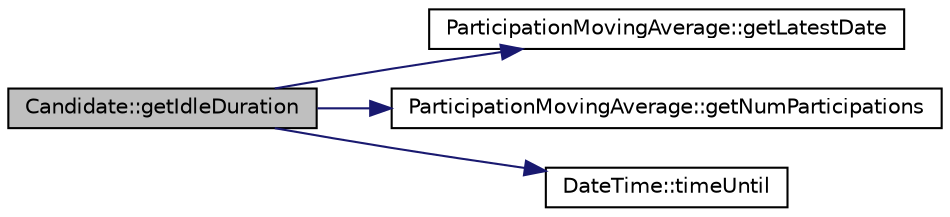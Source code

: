 digraph G
{
  edge [fontname="Helvetica",fontsize="10",labelfontname="Helvetica",labelfontsize="10"];
  node [fontname="Helvetica",fontsize="10",shape=record];
  rankdir=LR;
  Node1 [label="Candidate::getIdleDuration",height=0.2,width=0.4,color="black", fillcolor="grey75", style="filled" fontcolor="black"];
  Node1 -> Node2 [color="midnightblue",fontsize="10",style="solid",fontname="Helvetica"];
  Node2 [label="ParticipationMovingAverage::getLatestDate",height=0.2,width=0.4,color="black", fillcolor="white", style="filled",URL="$class_participation_moving_average.html#aaf72df3295cd6aa8a16e8128fe9cd131"];
  Node1 -> Node3 [color="midnightblue",fontsize="10",style="solid",fontname="Helvetica"];
  Node3 [label="ParticipationMovingAverage::getNumParticipations",height=0.2,width=0.4,color="black", fillcolor="white", style="filled",URL="$class_participation_moving_average.html#a9bd87e628e3fdd10331162f13c505bc6"];
  Node1 -> Node4 [color="midnightblue",fontsize="10",style="solid",fontname="Helvetica"];
  Node4 [label="DateTime::timeUntil",height=0.2,width=0.4,color="black", fillcolor="white", style="filled",URL="$class_date_time.html#a7425ac1c6a4912d5ef46c8df1cc0cea2"];
}
